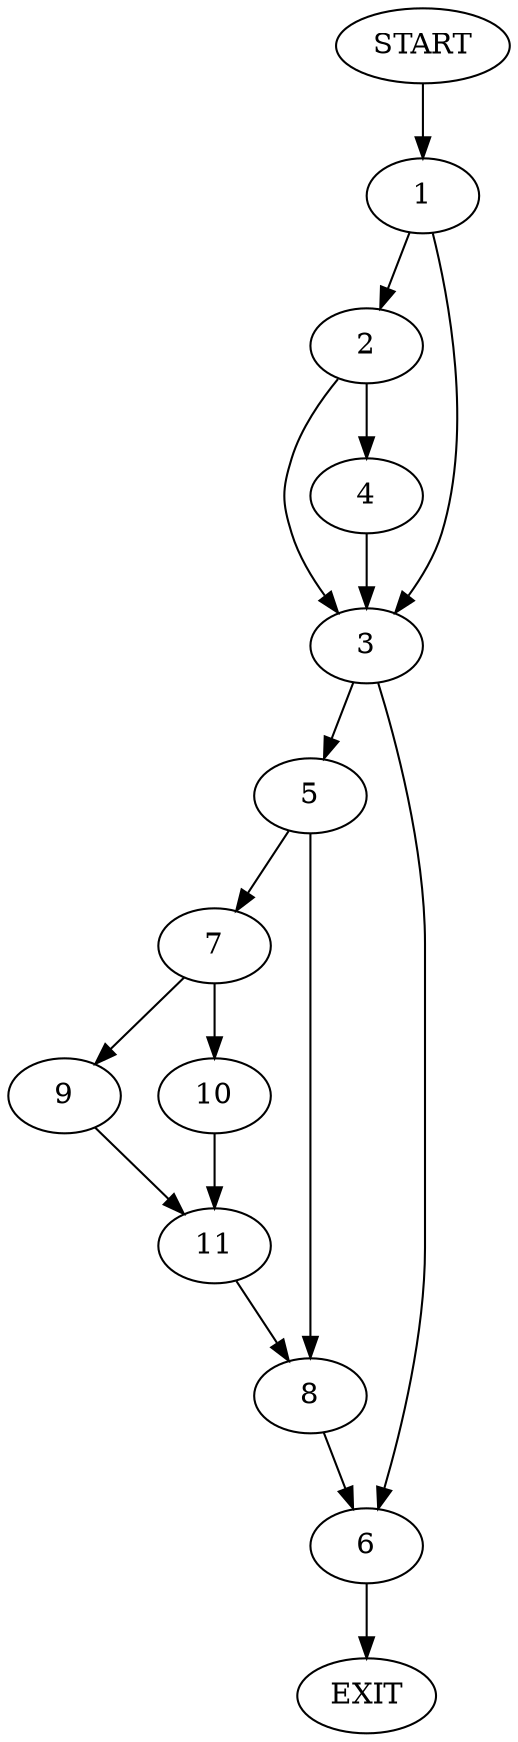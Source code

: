 digraph {
0 [label="START"]
12 [label="EXIT"]
0 -> 1
1 -> 2
1 -> 3
2 -> 4
2 -> 3
3 -> 5
3 -> 6
4 -> 3
5 -> 7
5 -> 8
6 -> 12
7 -> 9
7 -> 10
8 -> 6
9 -> 11
10 -> 11
11 -> 8
}
